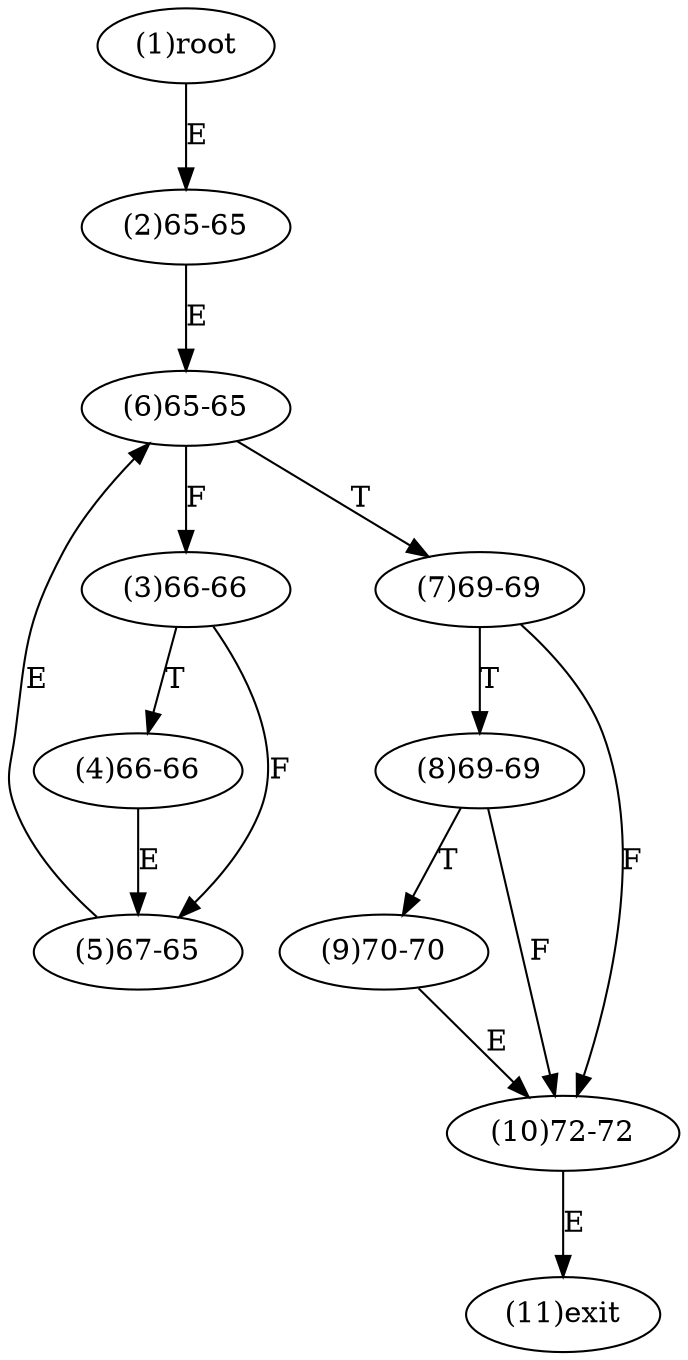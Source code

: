 digraph "" { 
1[ label="(1)root"];
2[ label="(2)65-65"];
3[ label="(3)66-66"];
4[ label="(4)66-66"];
5[ label="(5)67-65"];
6[ label="(6)65-65"];
7[ label="(7)69-69"];
8[ label="(8)69-69"];
9[ label="(9)70-70"];
10[ label="(10)72-72"];
11[ label="(11)exit"];
1->2[ label="E"];
2->6[ label="E"];
3->5[ label="F"];
3->4[ label="T"];
4->5[ label="E"];
5->6[ label="E"];
6->3[ label="F"];
6->7[ label="T"];
7->10[ label="F"];
7->8[ label="T"];
8->10[ label="F"];
8->9[ label="T"];
9->10[ label="E"];
10->11[ label="E"];
}